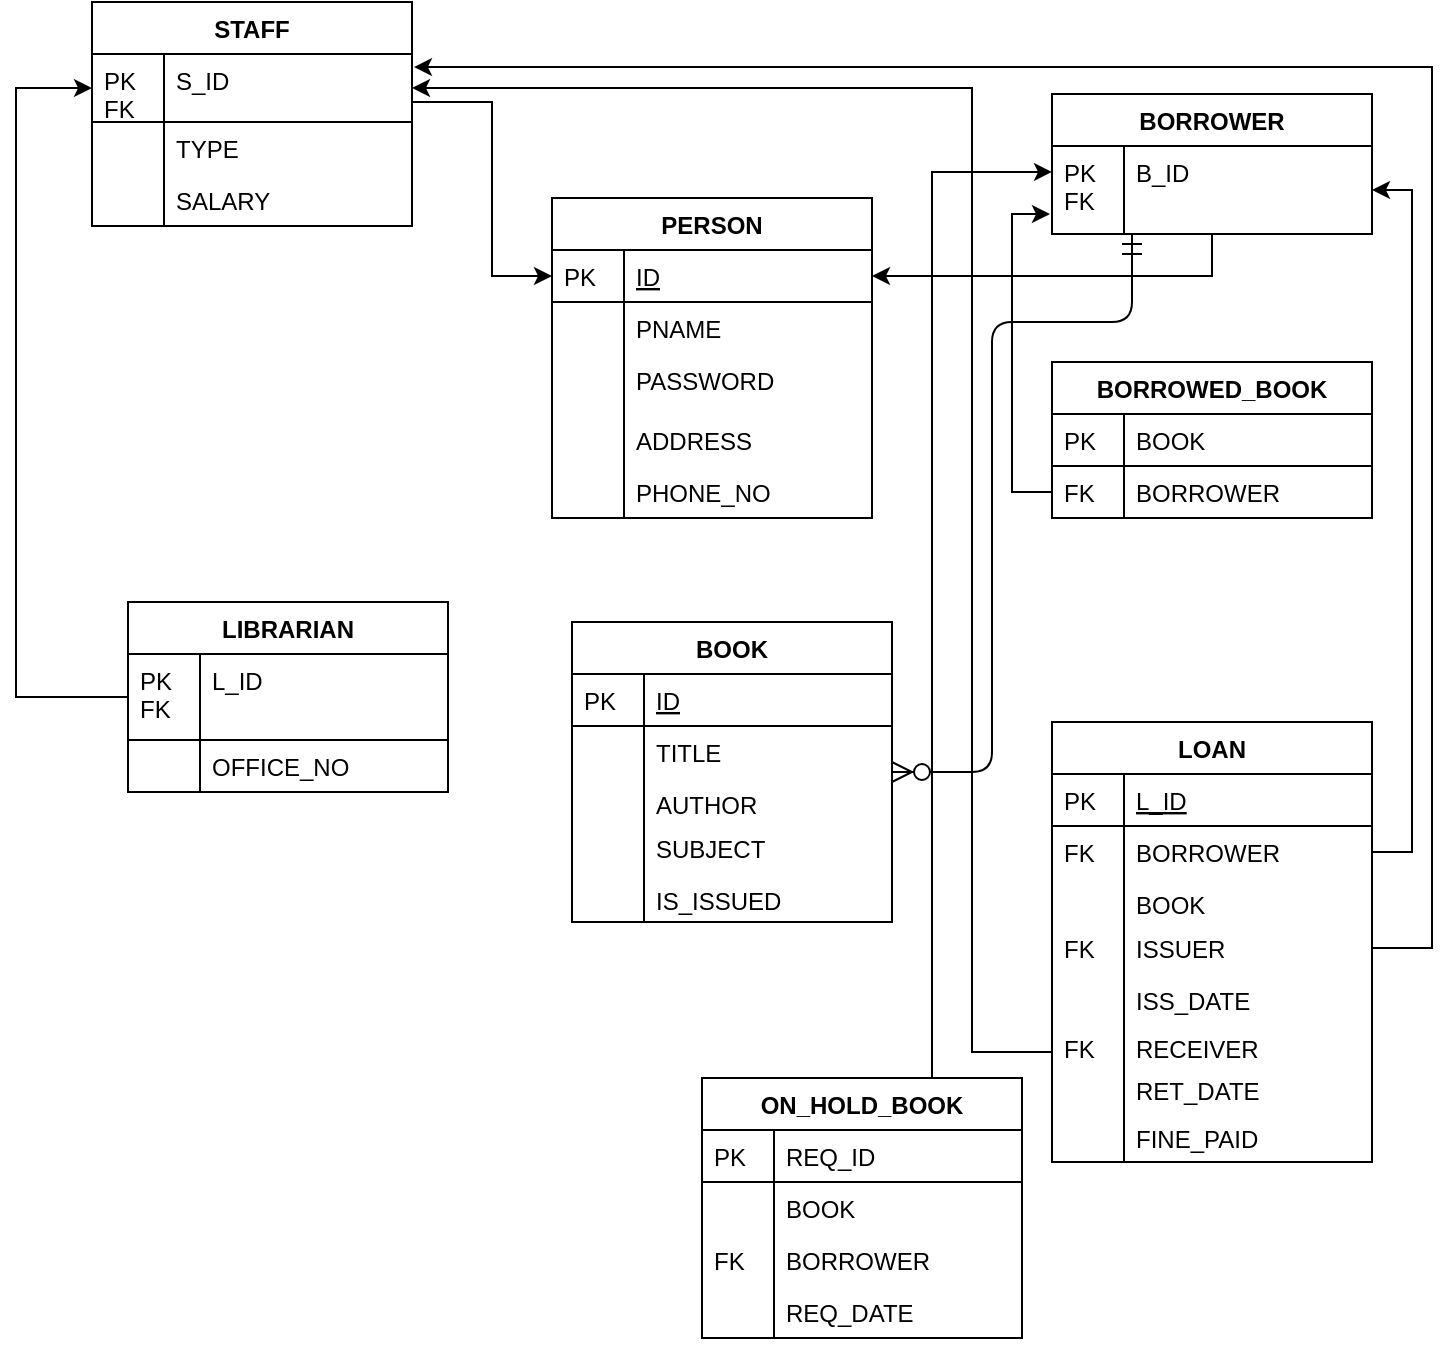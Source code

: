 <mxfile version="13.3.1" type="device"><diagram id="C5RBs43oDa-KdzZeNtuy" name="Page-1"><mxGraphModel dx="1002" dy="628" grid="0" gridSize="10" guides="1" tooltips="1" connect="1" arrows="1" fold="1" page="0" pageScale="1" pageWidth="827" pageHeight="1169" math="0" shadow="0"><root><mxCell id="WIyWlLk6GJQsqaUBKTNV-0"/><mxCell id="WIyWlLk6GJQsqaUBKTNV-1" parent="WIyWlLk6GJQsqaUBKTNV-0"/><mxCell id="zkfFHV4jXpPFQw0GAbJ--71" value="" style="edgeStyle=orthogonalEdgeStyle;endArrow=ERzeroToMany;startArrow=ERmandOne;shadow=0;strokeWidth=1;endSize=8;startSize=8;" parent="WIyWlLk6GJQsqaUBKTNV-1" source="zlAJe0VYQWM5Ho0XJjKF-26" target="zkfFHV4jXpPFQw0GAbJ--64" edge="1"><mxGeometry width="100" height="100" relative="1" as="geometry"><mxPoint x="680" y="150" as="sourcePoint"/><mxPoint x="330" y="169" as="targetPoint"/><Array as="points"><mxPoint x="680" y="200"/><mxPoint x="610" y="200"/><mxPoint x="610" y="425"/></Array></mxGeometry></mxCell><mxCell id="zlAJe0VYQWM5Ho0XJjKF-0" value="ADDRESS" style="shape=partialRectangle;top=0;left=0;right=0;bottom=0;align=left;verticalAlign=top;fillColor=none;spacingLeft=40;spacingRight=4;overflow=hidden;rotatable=0;points=[[0,0.5],[1,0.5]];portConstraint=eastwest;dropTarget=0;rounded=0;shadow=0;strokeWidth=1;" parent="WIyWlLk6GJQsqaUBKTNV-1" vertex="1"><mxGeometry x="390" y="246" width="160" height="26" as="geometry"/></mxCell><mxCell id="zlAJe0VYQWM5Ho0XJjKF-1" value="" style="shape=partialRectangle;top=0;left=0;bottom=0;fillColor=none;align=left;verticalAlign=top;spacingLeft=4;spacingRight=4;overflow=hidden;rotatable=0;points=[];portConstraint=eastwest;part=1;" parent="zlAJe0VYQWM5Ho0XJjKF-0" vertex="1" connectable="0"><mxGeometry width="36" height="26" as="geometry"/></mxCell><mxCell id="zlAJe0VYQWM5Ho0XJjKF-2" value="PHONE_NO" style="shape=partialRectangle;top=0;left=0;right=0;bottom=0;align=left;verticalAlign=top;fillColor=none;spacingLeft=40;spacingRight=4;overflow=hidden;rotatable=0;points=[[0,0.5],[1,0.5]];portConstraint=eastwest;dropTarget=0;rounded=0;shadow=0;strokeWidth=1;" parent="WIyWlLk6GJQsqaUBKTNV-1" vertex="1"><mxGeometry x="390" y="272" width="160" height="26" as="geometry"/></mxCell><mxCell id="zlAJe0VYQWM5Ho0XJjKF-3" value="" style="shape=partialRectangle;top=0;left=0;bottom=0;fillColor=none;align=left;verticalAlign=top;spacingLeft=4;spacingRight=4;overflow=hidden;rotatable=0;points=[];portConstraint=eastwest;part=1;" parent="zlAJe0VYQWM5Ho0XJjKF-2" vertex="1" connectable="0"><mxGeometry width="36" height="26" as="geometry"/></mxCell><mxCell id="zkfFHV4jXpPFQw0GAbJ--64" value="BOOK" style="swimlane;fontStyle=1;childLayout=stackLayout;horizontal=1;startSize=26;horizontalStack=0;resizeParent=1;resizeLast=0;collapsible=1;marginBottom=0;rounded=0;shadow=0;strokeWidth=1;" parent="WIyWlLk6GJQsqaUBKTNV-1" vertex="1"><mxGeometry x="400" y="350" width="160" height="150" as="geometry"><mxRectangle x="260" y="270" width="160" height="26" as="alternateBounds"/></mxGeometry></mxCell><mxCell id="zkfFHV4jXpPFQw0GAbJ--65" value="ID" style="shape=partialRectangle;top=0;left=0;right=0;bottom=1;align=left;verticalAlign=top;fillColor=none;spacingLeft=40;spacingRight=4;overflow=hidden;rotatable=0;points=[[0,0.5],[1,0.5]];portConstraint=eastwest;dropTarget=0;rounded=0;shadow=0;strokeWidth=1;fontStyle=4" parent="zkfFHV4jXpPFQw0GAbJ--64" vertex="1"><mxGeometry y="26" width="160" height="26" as="geometry"/></mxCell><mxCell id="zkfFHV4jXpPFQw0GAbJ--66" value="PK" style="shape=partialRectangle;top=0;left=0;bottom=0;fillColor=none;align=left;verticalAlign=top;spacingLeft=4;spacingRight=4;overflow=hidden;rotatable=0;points=[];portConstraint=eastwest;part=1;" parent="zkfFHV4jXpPFQw0GAbJ--65" vertex="1" connectable="0"><mxGeometry width="36" height="26" as="geometry"/></mxCell><mxCell id="zkfFHV4jXpPFQw0GAbJ--67" value="TITLE" style="shape=partialRectangle;top=0;left=0;right=0;bottom=0;align=left;verticalAlign=top;fillColor=none;spacingLeft=40;spacingRight=4;overflow=hidden;rotatable=0;points=[[0,0.5],[1,0.5]];portConstraint=eastwest;dropTarget=0;rounded=0;shadow=0;strokeWidth=1;" parent="zkfFHV4jXpPFQw0GAbJ--64" vertex="1"><mxGeometry y="52" width="160" height="26" as="geometry"/></mxCell><mxCell id="zkfFHV4jXpPFQw0GAbJ--68" value="" style="shape=partialRectangle;top=0;left=0;bottom=0;fillColor=none;align=left;verticalAlign=top;spacingLeft=4;spacingRight=4;overflow=hidden;rotatable=0;points=[];portConstraint=eastwest;part=1;" parent="zkfFHV4jXpPFQw0GAbJ--67" vertex="1" connectable="0"><mxGeometry width="36" height="26" as="geometry"/></mxCell><mxCell id="zkfFHV4jXpPFQw0GAbJ--69" value="AUTHOR" style="shape=partialRectangle;top=0;left=0;right=0;bottom=0;align=left;verticalAlign=top;fillColor=none;spacingLeft=40;spacingRight=4;overflow=hidden;rotatable=0;points=[[0,0.5],[1,0.5]];portConstraint=eastwest;dropTarget=0;rounded=0;shadow=0;strokeWidth=1;" parent="zkfFHV4jXpPFQw0GAbJ--64" vertex="1"><mxGeometry y="78" width="160" height="26" as="geometry"/></mxCell><mxCell id="zkfFHV4jXpPFQw0GAbJ--70" value="" style="shape=partialRectangle;top=0;left=0;bottom=0;fillColor=none;align=left;verticalAlign=top;spacingLeft=4;spacingRight=4;overflow=hidden;rotatable=0;points=[];portConstraint=eastwest;part=1;" parent="zkfFHV4jXpPFQw0GAbJ--69" vertex="1" connectable="0"><mxGeometry width="36" height="26" as="geometry"/></mxCell><mxCell id="zlAJe0VYQWM5Ho0XJjKF-4" value="SUBJECT" style="shape=partialRectangle;top=0;left=0;right=0;bottom=0;align=left;verticalAlign=top;fillColor=none;spacingLeft=40;spacingRight=4;overflow=hidden;rotatable=0;points=[[0,0.5],[1,0.5]];portConstraint=eastwest;dropTarget=0;rounded=0;shadow=0;strokeWidth=1;" parent="WIyWlLk6GJQsqaUBKTNV-1" vertex="1"><mxGeometry x="400" y="450" width="160" height="26" as="geometry"/></mxCell><mxCell id="zlAJe0VYQWM5Ho0XJjKF-5" value="" style="shape=partialRectangle;top=0;left=0;bottom=0;fillColor=none;align=left;verticalAlign=top;spacingLeft=4;spacingRight=4;overflow=hidden;rotatable=0;points=[];portConstraint=eastwest;part=1;" parent="zlAJe0VYQWM5Ho0XJjKF-4" vertex="1" connectable="0"><mxGeometry width="36" height="26" as="geometry"/></mxCell><mxCell id="zlAJe0VYQWM5Ho0XJjKF-6" value="IS_ISSUED" style="shape=partialRectangle;top=0;left=0;right=0;bottom=0;align=left;verticalAlign=top;fillColor=none;spacingLeft=40;spacingRight=4;overflow=hidden;rotatable=0;points=[[0,0.5],[1,0.5]];portConstraint=eastwest;dropTarget=0;rounded=0;shadow=0;strokeWidth=1;" parent="WIyWlLk6GJQsqaUBKTNV-1" vertex="1"><mxGeometry x="400" y="476" width="160" height="24" as="geometry"/></mxCell><mxCell id="zlAJe0VYQWM5Ho0XJjKF-7" value="" style="shape=partialRectangle;top=0;left=0;bottom=0;fillColor=none;align=left;verticalAlign=top;spacingLeft=4;spacingRight=4;overflow=hidden;rotatable=0;points=[];portConstraint=eastwest;part=1;" parent="zlAJe0VYQWM5Ho0XJjKF-6" vertex="1" connectable="0"><mxGeometry width="36" height="24" as="geometry"/></mxCell><mxCell id="zlAJe0VYQWM5Ho0XJjKF-44" value="ISS_DATE" style="shape=partialRectangle;top=0;left=0;right=0;bottom=0;align=left;verticalAlign=top;fillColor=none;spacingLeft=40;spacingRight=4;overflow=hidden;rotatable=0;points=[[0,0.5],[1,0.5]];portConstraint=eastwest;dropTarget=0;rounded=0;shadow=0;strokeWidth=1;" parent="WIyWlLk6GJQsqaUBKTNV-1" vertex="1"><mxGeometry x="640" y="526" width="160" height="24" as="geometry"/></mxCell><mxCell id="zlAJe0VYQWM5Ho0XJjKF-45" value="" style="shape=partialRectangle;top=0;left=0;bottom=0;fillColor=none;align=left;verticalAlign=top;spacingLeft=4;spacingRight=4;overflow=hidden;rotatable=0;points=[];portConstraint=eastwest;part=1;" parent="zlAJe0VYQWM5Ho0XJjKF-44" vertex="1" connectable="0"><mxGeometry width="36" height="24" as="geometry"/></mxCell><mxCell id="zlAJe0VYQWM5Ho0XJjKF-46" value="RECEIVER" style="shape=partialRectangle;top=0;left=0;right=0;bottom=0;align=left;verticalAlign=top;fillColor=none;spacingLeft=40;spacingRight=4;overflow=hidden;rotatable=0;points=[[0,0.5],[1,0.5]];portConstraint=eastwest;dropTarget=0;rounded=0;shadow=0;strokeWidth=1;" parent="WIyWlLk6GJQsqaUBKTNV-1" vertex="1"><mxGeometry x="640" y="550" width="160" height="24" as="geometry"/></mxCell><mxCell id="zlAJe0VYQWM5Ho0XJjKF-47" value="FK" style="shape=partialRectangle;top=0;left=0;bottom=0;fillColor=none;align=left;verticalAlign=top;spacingLeft=4;spacingRight=4;overflow=hidden;rotatable=0;points=[];portConstraint=eastwest;part=1;" parent="zlAJe0VYQWM5Ho0XJjKF-46" vertex="1" connectable="0"><mxGeometry width="36" height="24" as="geometry"/></mxCell><mxCell id="zlAJe0VYQWM5Ho0XJjKF-48" value="RET_DATE" style="shape=partialRectangle;top=0;left=0;right=0;bottom=0;align=left;verticalAlign=top;fillColor=none;spacingLeft=40;spacingRight=4;overflow=hidden;rotatable=0;points=[[0,0.5],[1,0.5]];portConstraint=eastwest;dropTarget=0;rounded=0;shadow=0;strokeWidth=1;" parent="WIyWlLk6GJQsqaUBKTNV-1" vertex="1"><mxGeometry x="640" y="571" width="160" height="24" as="geometry"/></mxCell><mxCell id="zlAJe0VYQWM5Ho0XJjKF-49" value="" style="shape=partialRectangle;top=0;left=0;bottom=0;fillColor=none;align=left;verticalAlign=top;spacingLeft=4;spacingRight=4;overflow=hidden;rotatable=0;points=[];portConstraint=eastwest;part=1;" parent="zlAJe0VYQWM5Ho0XJjKF-48" vertex="1" connectable="0"><mxGeometry width="36" height="24" as="geometry"/></mxCell><mxCell id="zkfFHV4jXpPFQw0GAbJ--51" value="STAFF" style="swimlane;fontStyle=1;childLayout=stackLayout;horizontal=1;startSize=26;horizontalStack=0;resizeParent=1;resizeLast=0;collapsible=1;marginBottom=0;rounded=0;shadow=0;strokeWidth=1;" parent="WIyWlLk6GJQsqaUBKTNV-1" vertex="1"><mxGeometry x="160" y="40" width="160" height="112" as="geometry"><mxRectangle x="20" y="80" width="160" height="26" as="alternateBounds"/></mxGeometry></mxCell><mxCell id="zkfFHV4jXpPFQw0GAbJ--52" value="S_ID" style="shape=partialRectangle;top=0;left=0;right=0;bottom=1;align=left;verticalAlign=top;fillColor=none;spacingLeft=40;spacingRight=4;overflow=hidden;rotatable=0;points=[[0,0.5],[1,0.5]];portConstraint=eastwest;dropTarget=0;rounded=0;shadow=0;strokeWidth=1;fontStyle=0" parent="zkfFHV4jXpPFQw0GAbJ--51" vertex="1"><mxGeometry y="26" width="160" height="34" as="geometry"/></mxCell><mxCell id="zkfFHV4jXpPFQw0GAbJ--53" value="PK&#10;FK" style="shape=partialRectangle;top=0;left=0;bottom=0;fillColor=none;align=left;verticalAlign=top;spacingLeft=4;spacingRight=4;overflow=hidden;rotatable=0;points=[];portConstraint=eastwest;part=1;" parent="zkfFHV4jXpPFQw0GAbJ--52" vertex="1" connectable="0"><mxGeometry width="36" height="34" as="geometry"/></mxCell><mxCell id="zkfFHV4jXpPFQw0GAbJ--54" value="TYPE" style="shape=partialRectangle;top=0;left=0;right=0;bottom=0;align=left;verticalAlign=top;fillColor=none;spacingLeft=40;spacingRight=4;overflow=hidden;rotatable=0;points=[[0,0.5],[1,0.5]];portConstraint=eastwest;dropTarget=0;rounded=0;shadow=0;strokeWidth=1;" parent="zkfFHV4jXpPFQw0GAbJ--51" vertex="1"><mxGeometry y="60" width="160" height="26" as="geometry"/></mxCell><mxCell id="zkfFHV4jXpPFQw0GAbJ--55" value="" style="shape=partialRectangle;top=0;left=0;bottom=0;fillColor=none;align=left;verticalAlign=top;spacingLeft=4;spacingRight=4;overflow=hidden;rotatable=0;points=[];portConstraint=eastwest;part=1;" parent="zkfFHV4jXpPFQw0GAbJ--54" vertex="1" connectable="0"><mxGeometry width="36" height="26" as="geometry"/></mxCell><mxCell id="zlAJe0VYQWM5Ho0XJjKF-11" value="SALARY" style="shape=partialRectangle;top=0;left=0;right=0;bottom=0;align=left;verticalAlign=top;fillColor=none;spacingLeft=40;spacingRight=4;overflow=hidden;rotatable=0;points=[[0,0.5],[1,0.5]];portConstraint=eastwest;dropTarget=0;rounded=0;shadow=0;strokeWidth=1;" parent="zkfFHV4jXpPFQw0GAbJ--51" vertex="1"><mxGeometry y="86" width="160" height="26" as="geometry"/></mxCell><mxCell id="zlAJe0VYQWM5Ho0XJjKF-12" value="" style="shape=partialRectangle;top=0;left=0;bottom=0;fillColor=none;align=left;verticalAlign=top;spacingLeft=4;spacingRight=4;overflow=hidden;rotatable=0;points=[];portConstraint=eastwest;part=1;" parent="zlAJe0VYQWM5Ho0XJjKF-11" vertex="1" connectable="0"><mxGeometry width="36" height="26" as="geometry"/></mxCell><mxCell id="zlAJe0VYQWM5Ho0XJjKF-50" value="FINE_PAID" style="shape=partialRectangle;top=0;left=0;right=0;bottom=0;align=left;verticalAlign=top;fillColor=none;spacingLeft=40;spacingRight=4;overflow=hidden;rotatable=0;points=[[0,0.5],[1,0.5]];portConstraint=eastwest;dropTarget=0;rounded=0;shadow=0;strokeWidth=1;" parent="WIyWlLk6GJQsqaUBKTNV-1" vertex="1"><mxGeometry x="640" y="595" width="160" height="24" as="geometry"/></mxCell><mxCell id="zlAJe0VYQWM5Ho0XJjKF-51" value="" style="shape=partialRectangle;top=0;left=0;bottom=0;fillColor=none;align=left;verticalAlign=top;spacingLeft=4;spacingRight=4;overflow=hidden;rotatable=0;points=[];portConstraint=eastwest;part=1;" parent="zlAJe0VYQWM5Ho0XJjKF-50" vertex="1" connectable="0"><mxGeometry width="36" height="24" as="geometry"/></mxCell><mxCell id="zlAJe0VYQWM5Ho0XJjKF-59" value="REQ_DATE" style="shape=partialRectangle;top=0;left=0;right=0;bottom=0;align=left;verticalAlign=top;fillColor=none;spacingLeft=40;spacingRight=4;overflow=hidden;rotatable=0;points=[[0,0.5],[1,0.5]];portConstraint=eastwest;dropTarget=0;rounded=0;shadow=0;strokeWidth=1;" parent="WIyWlLk6GJQsqaUBKTNV-1" vertex="1"><mxGeometry x="465" y="682" width="160" height="26" as="geometry"/></mxCell><mxCell id="zlAJe0VYQWM5Ho0XJjKF-60" value="" style="shape=partialRectangle;top=0;left=0;bottom=0;fillColor=none;align=left;verticalAlign=top;spacingLeft=4;spacingRight=4;overflow=hidden;rotatable=0;points=[];portConstraint=eastwest;part=1;" parent="zlAJe0VYQWM5Ho0XJjKF-59" vertex="1" connectable="0"><mxGeometry width="36" height="26" as="geometry"/></mxCell><mxCell id="zlAJe0VYQWM5Ho0XJjKF-30" value="BORROWED_BOOK" style="swimlane;fontStyle=1;childLayout=stackLayout;horizontal=1;startSize=26;horizontalStack=0;resizeParent=1;resizeLast=0;collapsible=1;marginBottom=0;rounded=0;shadow=0;strokeWidth=1;" parent="WIyWlLk6GJQsqaUBKTNV-1" vertex="1"><mxGeometry x="640" y="220" width="160" height="78" as="geometry"><mxRectangle x="20" y="80" width="160" height="26" as="alternateBounds"/></mxGeometry></mxCell><mxCell id="zlAJe0VYQWM5Ho0XJjKF-31" value="BOOK" style="shape=partialRectangle;top=0;left=0;right=0;bottom=1;align=left;verticalAlign=top;fillColor=none;spacingLeft=40;spacingRight=4;overflow=hidden;rotatable=0;points=[[0,0.5],[1,0.5]];portConstraint=eastwest;dropTarget=0;rounded=0;shadow=0;strokeWidth=1;fontStyle=0" parent="zlAJe0VYQWM5Ho0XJjKF-30" vertex="1"><mxGeometry y="26" width="160" height="26" as="geometry"/></mxCell><mxCell id="zlAJe0VYQWM5Ho0XJjKF-32" value="PK" style="shape=partialRectangle;top=0;left=0;bottom=0;fillColor=none;align=left;verticalAlign=top;spacingLeft=4;spacingRight=4;overflow=hidden;rotatable=0;points=[];portConstraint=eastwest;part=1;" parent="zlAJe0VYQWM5Ho0XJjKF-31" vertex="1" connectable="0"><mxGeometry width="36" height="26" as="geometry"/></mxCell><mxCell id="zlAJe0VYQWM5Ho0XJjKF-33" value="BORROWER" style="shape=partialRectangle;top=0;left=0;right=0;bottom=0;align=left;verticalAlign=top;fillColor=none;spacingLeft=40;spacingRight=4;overflow=hidden;rotatable=0;points=[[0,0.5],[1,0.5]];portConstraint=eastwest;dropTarget=0;rounded=0;shadow=0;strokeWidth=1;" parent="zlAJe0VYQWM5Ho0XJjKF-30" vertex="1"><mxGeometry y="52" width="160" height="26" as="geometry"/></mxCell><mxCell id="zlAJe0VYQWM5Ho0XJjKF-34" value="FK" style="shape=partialRectangle;top=0;left=0;bottom=0;fillColor=none;align=left;verticalAlign=top;spacingLeft=4;spacingRight=4;overflow=hidden;rotatable=0;points=[];portConstraint=eastwest;part=1;" parent="zlAJe0VYQWM5Ho0XJjKF-33" vertex="1" connectable="0"><mxGeometry width="36" height="26" as="geometry"/></mxCell><mxCell id="zlAJe0VYQWM5Ho0XJjKF-72" style="edgeStyle=orthogonalEdgeStyle;rounded=0;orthogonalLoop=1;jettySize=auto;html=1;exitX=0;exitY=0.75;exitDx=0;exitDy=0;entryX=1;entryY=0.5;entryDx=0;entryDy=0;" parent="WIyWlLk6GJQsqaUBKTNV-1" source="zlAJe0VYQWM5Ho0XJjKF-35" target="zkfFHV4jXpPFQw0GAbJ--52" edge="1"><mxGeometry relative="1" as="geometry"><Array as="points"><mxPoint x="600" y="565"/><mxPoint x="600" y="83"/></Array></mxGeometry></mxCell><mxCell id="zlAJe0VYQWM5Ho0XJjKF-35" value="LOAN" style="swimlane;fontStyle=1;childLayout=stackLayout;horizontal=1;startSize=26;horizontalStack=0;resizeParent=1;resizeLast=0;collapsible=1;marginBottom=0;rounded=0;shadow=0;strokeWidth=1;" parent="WIyWlLk6GJQsqaUBKTNV-1" vertex="1"><mxGeometry x="640" y="400" width="160" height="220" as="geometry"><mxRectangle x="260" y="270" width="160" height="26" as="alternateBounds"/></mxGeometry></mxCell><mxCell id="zlAJe0VYQWM5Ho0XJjKF-36" value="L_ID" style="shape=partialRectangle;top=0;left=0;right=0;bottom=1;align=left;verticalAlign=top;fillColor=none;spacingLeft=40;spacingRight=4;overflow=hidden;rotatable=0;points=[[0,0.5],[1,0.5]];portConstraint=eastwest;dropTarget=0;rounded=0;shadow=0;strokeWidth=1;fontStyle=4" parent="zlAJe0VYQWM5Ho0XJjKF-35" vertex="1"><mxGeometry y="26" width="160" height="26" as="geometry"/></mxCell><mxCell id="zlAJe0VYQWM5Ho0XJjKF-37" value="PK" style="shape=partialRectangle;top=0;left=0;bottom=0;fillColor=none;align=left;verticalAlign=top;spacingLeft=4;spacingRight=4;overflow=hidden;rotatable=0;points=[];portConstraint=eastwest;part=1;" parent="zlAJe0VYQWM5Ho0XJjKF-36" vertex="1" connectable="0"><mxGeometry width="36" height="26" as="geometry"/></mxCell><mxCell id="zlAJe0VYQWM5Ho0XJjKF-38" value="BORROWER" style="shape=partialRectangle;top=0;left=0;right=0;bottom=0;align=left;verticalAlign=top;fillColor=none;spacingLeft=40;spacingRight=4;overflow=hidden;rotatable=0;points=[[0,0.5],[1,0.5]];portConstraint=eastwest;dropTarget=0;rounded=0;shadow=0;strokeWidth=1;" parent="zlAJe0VYQWM5Ho0XJjKF-35" vertex="1"><mxGeometry y="52" width="160" height="26" as="geometry"/></mxCell><mxCell id="zlAJe0VYQWM5Ho0XJjKF-39" value="FK" style="shape=partialRectangle;top=0;left=0;bottom=0;fillColor=none;align=left;verticalAlign=top;spacingLeft=4;spacingRight=4;overflow=hidden;rotatable=0;points=[];portConstraint=eastwest;part=1;" parent="zlAJe0VYQWM5Ho0XJjKF-38" vertex="1" connectable="0"><mxGeometry width="36" height="26" as="geometry"/></mxCell><mxCell id="zlAJe0VYQWM5Ho0XJjKF-40" value="BOOK" style="shape=partialRectangle;top=0;left=0;right=0;bottom=0;align=left;verticalAlign=top;fillColor=none;spacingLeft=40;spacingRight=4;overflow=hidden;rotatable=0;points=[[0,0.5],[1,0.5]];portConstraint=eastwest;dropTarget=0;rounded=0;shadow=0;strokeWidth=1;" parent="zlAJe0VYQWM5Ho0XJjKF-35" vertex="1"><mxGeometry y="78" width="160" height="22" as="geometry"/></mxCell><mxCell id="zlAJe0VYQWM5Ho0XJjKF-41" value="" style="shape=partialRectangle;top=0;left=0;bottom=0;fillColor=none;align=left;verticalAlign=top;spacingLeft=4;spacingRight=4;overflow=hidden;rotatable=0;points=[];portConstraint=eastwest;part=1;" parent="zlAJe0VYQWM5Ho0XJjKF-40" vertex="1" connectable="0"><mxGeometry width="36" height="22" as="geometry"/></mxCell><mxCell id="zlAJe0VYQWM5Ho0XJjKF-42" value="ISSUER" style="shape=partialRectangle;top=0;left=0;right=0;bottom=0;align=left;verticalAlign=top;fillColor=none;spacingLeft=40;spacingRight=4;overflow=hidden;rotatable=0;points=[[0,0.5],[1,0.5]];portConstraint=eastwest;dropTarget=0;rounded=0;shadow=0;strokeWidth=1;" parent="zlAJe0VYQWM5Ho0XJjKF-35" vertex="1"><mxGeometry y="100" width="160" height="26" as="geometry"/></mxCell><mxCell id="zlAJe0VYQWM5Ho0XJjKF-43" value="FK" style="shape=partialRectangle;top=0;left=0;bottom=0;fillColor=none;align=left;verticalAlign=top;spacingLeft=4;spacingRight=4;overflow=hidden;rotatable=0;points=[];portConstraint=eastwest;part=1;" parent="zlAJe0VYQWM5Ho0XJjKF-42" vertex="1" connectable="0"><mxGeometry width="36" height="26" as="geometry"/></mxCell><mxCell id="zlAJe0VYQWM5Ho0XJjKF-68" style="edgeStyle=orthogonalEdgeStyle;rounded=0;orthogonalLoop=1;jettySize=auto;html=1;entryX=0;entryY=0.295;entryDx=0;entryDy=0;entryPerimeter=0;exitX=0.75;exitY=0;exitDx=0;exitDy=0;" parent="WIyWlLk6GJQsqaUBKTNV-1" source="zlAJe0VYQWM5Ho0XJjKF-52" target="zlAJe0VYQWM5Ho0XJjKF-26" edge="1"><mxGeometry relative="1" as="geometry"><mxPoint x="640" y="152" as="targetPoint"/><Array as="points"><mxPoint x="580" y="578"/><mxPoint x="580" y="125"/></Array><mxPoint x="580" y="541" as="sourcePoint"/></mxGeometry></mxCell><mxCell id="zlAJe0VYQWM5Ho0XJjKF-73" style="edgeStyle=orthogonalEdgeStyle;rounded=0;orthogonalLoop=1;jettySize=auto;html=1;exitX=0;exitY=0.5;exitDx=0;exitDy=0;entryX=-0.006;entryY=0.795;entryDx=0;entryDy=0;entryPerimeter=0;" parent="WIyWlLk6GJQsqaUBKTNV-1" source="zlAJe0VYQWM5Ho0XJjKF-33" target="zlAJe0VYQWM5Ho0XJjKF-26" edge="1"><mxGeometry relative="1" as="geometry"><mxPoint x="640" y="170" as="targetPoint"/><Array as="points"><mxPoint x="620" y="285"/><mxPoint x="620" y="146"/></Array></mxGeometry></mxCell><mxCell id="zlAJe0VYQWM5Ho0XJjKF-74" style="edgeStyle=orthogonalEdgeStyle;rounded=0;orthogonalLoop=1;jettySize=auto;html=1;exitX=1;exitY=0.5;exitDx=0;exitDy=0;entryX=1;entryY=0.5;entryDx=0;entryDy=0;" parent="WIyWlLk6GJQsqaUBKTNV-1" source="zlAJe0VYQWM5Ho0XJjKF-38" target="zlAJe0VYQWM5Ho0XJjKF-26" edge="1"><mxGeometry relative="1" as="geometry"/></mxCell><mxCell id="zlAJe0VYQWM5Ho0XJjKF-75" style="edgeStyle=orthogonalEdgeStyle;rounded=0;orthogonalLoop=1;jettySize=auto;html=1;exitX=1;exitY=0.5;exitDx=0;exitDy=0;entryX=1.006;entryY=0.192;entryDx=0;entryDy=0;entryPerimeter=0;" parent="WIyWlLk6GJQsqaUBKTNV-1" source="zlAJe0VYQWM5Ho0XJjKF-42" target="zkfFHV4jXpPFQw0GAbJ--52" edge="1"><mxGeometry relative="1" as="geometry"><Array as="points"><mxPoint x="830" y="513"/><mxPoint x="830" y="73"/></Array></mxGeometry></mxCell><mxCell id="zlAJe0VYQWM5Ho0XJjKF-76" style="edgeStyle=orthogonalEdgeStyle;rounded=0;orthogonalLoop=1;jettySize=auto;html=1;exitX=0;exitY=0.5;exitDx=0;exitDy=0;entryX=0;entryY=0.5;entryDx=0;entryDy=0;" parent="WIyWlLk6GJQsqaUBKTNV-1" source="zlAJe0VYQWM5Ho0XJjKF-21" target="zkfFHV4jXpPFQw0GAbJ--52" edge="1"><mxGeometry relative="1" as="geometry"><mxPoint x="150" y="83" as="targetPoint"/><Array as="points"><mxPoint x="122" y="388"/><mxPoint x="122" y="83"/></Array></mxGeometry></mxCell><mxCell id="zlAJe0VYQWM5Ho0XJjKF-81" style="edgeStyle=orthogonalEdgeStyle;rounded=0;orthogonalLoop=1;jettySize=auto;html=1;entryX=0;entryY=0.5;entryDx=0;entryDy=0;" parent="WIyWlLk6GJQsqaUBKTNV-1" source="zkfFHV4jXpPFQw0GAbJ--52" target="zkfFHV4jXpPFQw0GAbJ--57" edge="1"><mxGeometry relative="1" as="geometry"><Array as="points"><mxPoint x="360" y="90"/><mxPoint x="360" y="177"/></Array></mxGeometry></mxCell><mxCell id="zlAJe0VYQWM5Ho0XJjKF-82" style="edgeStyle=orthogonalEdgeStyle;rounded=0;orthogonalLoop=1;jettySize=auto;html=1;entryX=1;entryY=0.5;entryDx=0;entryDy=0;" parent="WIyWlLk6GJQsqaUBKTNV-1" source="zlAJe0VYQWM5Ho0XJjKF-26" target="zkfFHV4jXpPFQw0GAbJ--57" edge="1"><mxGeometry relative="1" as="geometry"><mxPoint x="560" y="170" as="targetPoint"/><Array as="points"><mxPoint x="720" y="177"/></Array></mxGeometry></mxCell><mxCell id="zlAJe0VYQWM5Ho0XJjKF-25" value="BORROWER" style="swimlane;fontStyle=1;childLayout=stackLayout;horizontal=1;startSize=26;horizontalStack=0;resizeParent=1;resizeLast=0;collapsible=1;marginBottom=0;rounded=0;shadow=0;strokeWidth=1;" parent="WIyWlLk6GJQsqaUBKTNV-1" vertex="1"><mxGeometry x="640" y="86" width="160" height="70" as="geometry"><mxRectangle x="20" y="80" width="160" height="26" as="alternateBounds"/></mxGeometry></mxCell><mxCell id="zlAJe0VYQWM5Ho0XJjKF-26" value="B_ID" style="shape=partialRectangle;top=0;left=0;right=0;bottom=1;align=left;verticalAlign=top;fillColor=none;spacingLeft=40;spacingRight=4;overflow=hidden;rotatable=0;points=[[0,0.5],[1,0.5]];portConstraint=eastwest;dropTarget=0;rounded=0;shadow=0;strokeWidth=1;fontStyle=0" parent="zlAJe0VYQWM5Ho0XJjKF-25" vertex="1"><mxGeometry y="26" width="160" height="44" as="geometry"/></mxCell><mxCell id="zlAJe0VYQWM5Ho0XJjKF-27" value="PK&#10;FK" style="shape=partialRectangle;top=0;left=0;bottom=0;fillColor=none;align=left;verticalAlign=top;spacingLeft=4;spacingRight=4;overflow=hidden;rotatable=0;points=[];portConstraint=eastwest;part=1;" parent="zlAJe0VYQWM5Ho0XJjKF-26" vertex="1" connectable="0"><mxGeometry width="36" height="44" as="geometry"/></mxCell><mxCell id="zkfFHV4jXpPFQw0GAbJ--56" value="PERSON" style="swimlane;fontStyle=1;childLayout=stackLayout;horizontal=1;startSize=26;horizontalStack=0;resizeParent=1;resizeLast=0;collapsible=1;marginBottom=0;rounded=0;shadow=0;strokeWidth=1;" parent="WIyWlLk6GJQsqaUBKTNV-1" vertex="1"><mxGeometry x="390" y="138" width="160" height="160" as="geometry"><mxRectangle x="260" y="80" width="160" height="26" as="alternateBounds"/></mxGeometry></mxCell><mxCell id="zkfFHV4jXpPFQw0GAbJ--57" value="ID" style="shape=partialRectangle;top=0;left=0;right=0;bottom=1;align=left;verticalAlign=top;fillColor=none;spacingLeft=40;spacingRight=4;overflow=hidden;rotatable=0;points=[[0,0.5],[1,0.5]];portConstraint=eastwest;dropTarget=0;rounded=0;shadow=0;strokeWidth=1;fontStyle=4" parent="zkfFHV4jXpPFQw0GAbJ--56" vertex="1"><mxGeometry y="26" width="160" height="26" as="geometry"/></mxCell><mxCell id="zkfFHV4jXpPFQw0GAbJ--58" value="PK" style="shape=partialRectangle;top=0;left=0;bottom=0;fillColor=none;align=left;verticalAlign=top;spacingLeft=4;spacingRight=4;overflow=hidden;rotatable=0;points=[];portConstraint=eastwest;part=1;" parent="zkfFHV4jXpPFQw0GAbJ--57" vertex="1" connectable="0"><mxGeometry width="36" height="26" as="geometry"/></mxCell><mxCell id="zkfFHV4jXpPFQw0GAbJ--59" value="PNAME" style="shape=partialRectangle;top=0;left=0;right=0;bottom=0;align=left;verticalAlign=top;fillColor=none;spacingLeft=40;spacingRight=4;overflow=hidden;rotatable=0;points=[[0,0.5],[1,0.5]];portConstraint=eastwest;dropTarget=0;rounded=0;shadow=0;strokeWidth=1;" parent="zkfFHV4jXpPFQw0GAbJ--56" vertex="1"><mxGeometry y="52" width="160" height="26" as="geometry"/></mxCell><mxCell id="zkfFHV4jXpPFQw0GAbJ--60" value="" style="shape=partialRectangle;top=0;left=0;bottom=0;fillColor=none;align=left;verticalAlign=top;spacingLeft=4;spacingRight=4;overflow=hidden;rotatable=0;points=[];portConstraint=eastwest;part=1;" parent="zkfFHV4jXpPFQw0GAbJ--59" vertex="1" connectable="0"><mxGeometry width="36" height="26" as="geometry"/></mxCell><mxCell id="zkfFHV4jXpPFQw0GAbJ--61" value="PASSWORD" style="shape=partialRectangle;top=0;left=0;right=0;bottom=0;align=left;verticalAlign=top;fillColor=none;spacingLeft=40;spacingRight=4;overflow=hidden;rotatable=0;points=[[0,0.5],[1,0.5]];portConstraint=eastwest;dropTarget=0;rounded=0;shadow=0;strokeWidth=1;" parent="zkfFHV4jXpPFQw0GAbJ--56" vertex="1"><mxGeometry y="78" width="160" height="32" as="geometry"/></mxCell><mxCell id="zkfFHV4jXpPFQw0GAbJ--62" value="" style="shape=partialRectangle;top=0;left=0;bottom=0;fillColor=none;align=left;verticalAlign=top;spacingLeft=4;spacingRight=4;overflow=hidden;rotatable=0;points=[];portConstraint=eastwest;part=1;" parent="zkfFHV4jXpPFQw0GAbJ--61" vertex="1" connectable="0"><mxGeometry width="36" height="32" as="geometry"/></mxCell><mxCell id="zlAJe0VYQWM5Ho0XJjKF-52" value="ON_HOLD_BOOK" style="swimlane;fontStyle=1;childLayout=stackLayout;horizontal=1;startSize=26;horizontalStack=0;resizeParent=1;resizeLast=0;collapsible=1;marginBottom=0;rounded=0;shadow=0;strokeWidth=1;" parent="WIyWlLk6GJQsqaUBKTNV-1" vertex="1"><mxGeometry x="465" y="578" width="160" height="130" as="geometry"><mxRectangle x="260" y="270" width="160" height="26" as="alternateBounds"/></mxGeometry></mxCell><mxCell id="zlAJe0VYQWM5Ho0XJjKF-53" value="REQ_ID" style="shape=partialRectangle;top=0;left=0;right=0;bottom=1;align=left;verticalAlign=top;fillColor=none;spacingLeft=40;spacingRight=4;overflow=hidden;rotatable=0;points=[[0,0.5],[1,0.5]];portConstraint=eastwest;dropTarget=0;rounded=0;shadow=0;strokeWidth=1;fontStyle=0" parent="zlAJe0VYQWM5Ho0XJjKF-52" vertex="1"><mxGeometry y="26" width="160" height="26" as="geometry"/></mxCell><mxCell id="zlAJe0VYQWM5Ho0XJjKF-54" value="PK" style="shape=partialRectangle;top=0;left=0;bottom=0;fillColor=none;align=left;verticalAlign=top;spacingLeft=4;spacingRight=4;overflow=hidden;rotatable=0;points=[];portConstraint=eastwest;part=1;" parent="zlAJe0VYQWM5Ho0XJjKF-53" vertex="1" connectable="0"><mxGeometry width="36" height="26" as="geometry"/></mxCell><mxCell id="zlAJe0VYQWM5Ho0XJjKF-55" value="BOOK" style="shape=partialRectangle;top=0;left=0;right=0;bottom=0;align=left;verticalAlign=top;fillColor=none;spacingLeft=40;spacingRight=4;overflow=hidden;rotatable=0;points=[[0,0.5],[1,0.5]];portConstraint=eastwest;dropTarget=0;rounded=0;shadow=0;strokeWidth=1;" parent="zlAJe0VYQWM5Ho0XJjKF-52" vertex="1"><mxGeometry y="52" width="160" height="26" as="geometry"/></mxCell><mxCell id="zlAJe0VYQWM5Ho0XJjKF-56" value="" style="shape=partialRectangle;top=0;left=0;bottom=0;fillColor=none;align=left;verticalAlign=top;spacingLeft=4;spacingRight=4;overflow=hidden;rotatable=0;points=[];portConstraint=eastwest;part=1;" parent="zlAJe0VYQWM5Ho0XJjKF-55" vertex="1" connectable="0"><mxGeometry width="36" height="26" as="geometry"/></mxCell><mxCell id="zlAJe0VYQWM5Ho0XJjKF-57" value="BORROWER" style="shape=partialRectangle;top=0;left=0;right=0;bottom=0;align=left;verticalAlign=top;fillColor=none;spacingLeft=40;spacingRight=4;overflow=hidden;rotatable=0;points=[[0,0.5],[1,0.5]];portConstraint=eastwest;dropTarget=0;rounded=0;shadow=0;strokeWidth=1;" parent="zlAJe0VYQWM5Ho0XJjKF-52" vertex="1"><mxGeometry y="78" width="160" height="26" as="geometry"/></mxCell><mxCell id="zlAJe0VYQWM5Ho0XJjKF-58" value="FK" style="shape=partialRectangle;top=0;left=0;bottom=0;fillColor=none;align=left;verticalAlign=top;spacingLeft=4;spacingRight=4;overflow=hidden;rotatable=0;points=[];portConstraint=eastwest;part=1;" parent="zlAJe0VYQWM5Ho0XJjKF-57" vertex="1" connectable="0"><mxGeometry width="36" height="26" as="geometry"/></mxCell><mxCell id="zlAJe0VYQWM5Ho0XJjKF-20" value="LIBRARIAN" style="swimlane;fontStyle=1;childLayout=stackLayout;horizontal=1;startSize=26;horizontalStack=0;resizeParent=1;resizeLast=0;collapsible=1;marginBottom=0;rounded=0;shadow=0;strokeWidth=1;" parent="WIyWlLk6GJQsqaUBKTNV-1" vertex="1"><mxGeometry x="178" y="340" width="160" height="95" as="geometry"><mxRectangle x="20" y="80" width="160" height="26" as="alternateBounds"/></mxGeometry></mxCell><mxCell id="zlAJe0VYQWM5Ho0XJjKF-21" value="L_ID " style="shape=partialRectangle;top=0;left=0;right=0;bottom=1;align=left;verticalAlign=top;fillColor=none;spacingLeft=40;spacingRight=4;overflow=hidden;rotatable=0;points=[[0,0.5],[1,0.5]];portConstraint=eastwest;dropTarget=0;rounded=0;shadow=0;strokeWidth=1;fontStyle=0" parent="zlAJe0VYQWM5Ho0XJjKF-20" vertex="1"><mxGeometry y="26" width="160" height="43" as="geometry"/></mxCell><mxCell id="zlAJe0VYQWM5Ho0XJjKF-22" value="PK&#10;FK" style="shape=partialRectangle;top=0;left=0;bottom=0;fillColor=none;align=left;verticalAlign=top;spacingLeft=4;spacingRight=4;overflow=hidden;rotatable=0;points=[];portConstraint=eastwest;part=1;" parent="zlAJe0VYQWM5Ho0XJjKF-21" vertex="1" connectable="0"><mxGeometry width="36" height="43" as="geometry"/></mxCell><mxCell id="zlAJe0VYQWM5Ho0XJjKF-23" value="OFFICE_NO" style="shape=partialRectangle;top=0;left=0;right=0;bottom=0;align=left;verticalAlign=top;fillColor=none;spacingLeft=40;spacingRight=4;overflow=hidden;rotatable=0;points=[[0,0.5],[1,0.5]];portConstraint=eastwest;dropTarget=0;rounded=0;shadow=0;strokeWidth=1;" parent="zlAJe0VYQWM5Ho0XJjKF-20" vertex="1"><mxGeometry y="69" width="160" height="26" as="geometry"/></mxCell><mxCell id="zlAJe0VYQWM5Ho0XJjKF-24" value="" style="shape=partialRectangle;top=0;left=0;bottom=0;fillColor=none;align=left;verticalAlign=top;spacingLeft=4;spacingRight=4;overflow=hidden;rotatable=0;points=[];portConstraint=eastwest;part=1;" parent="zlAJe0VYQWM5Ho0XJjKF-23" vertex="1" connectable="0"><mxGeometry width="36" height="26" as="geometry"/></mxCell></root></mxGraphModel></diagram></mxfile>